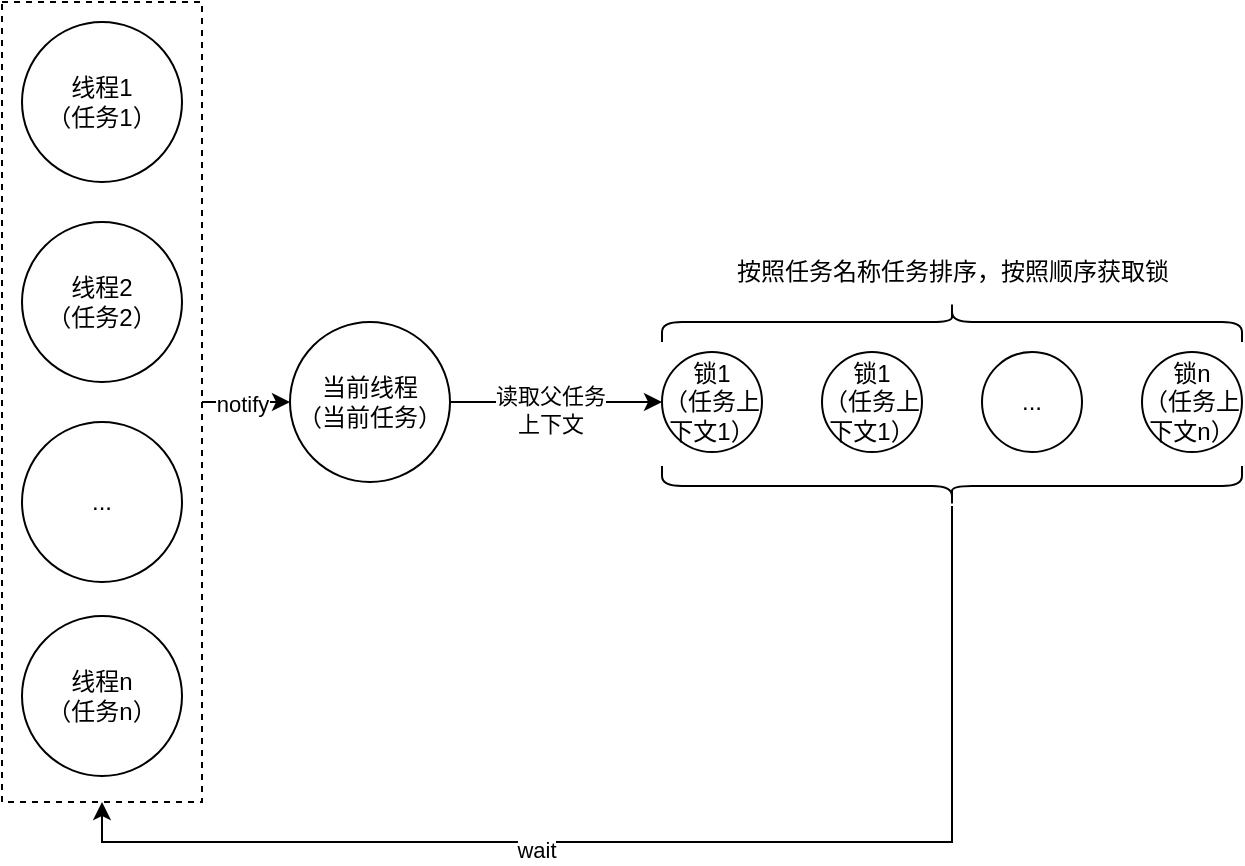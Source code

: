 <mxfile version="22.1.18" type="github">
  <diagram name="第 1 页" id="_XUrh3UBLOdG2CLPe91Y">
    <mxGraphModel dx="1194" dy="606" grid="1" gridSize="10" guides="1" tooltips="1" connect="1" arrows="1" fold="1" page="1" pageScale="1" pageWidth="827" pageHeight="1169" math="0" shadow="0">
      <root>
        <mxCell id="0" />
        <mxCell id="1" parent="0" />
        <mxCell id="_SiXs5mkcGYst8uzlgKZ-18" style="edgeStyle=orthogonalEdgeStyle;rounded=0;orthogonalLoop=1;jettySize=auto;html=1;entryX=0;entryY=0.5;entryDx=0;entryDy=0;" edge="1" parent="1" source="_SiXs5mkcGYst8uzlgKZ-13" target="_SiXs5mkcGYst8uzlgKZ-1">
          <mxGeometry relative="1" as="geometry" />
        </mxCell>
        <mxCell id="_SiXs5mkcGYst8uzlgKZ-19" value="notify" style="edgeLabel;html=1;align=center;verticalAlign=middle;resizable=0;points=[];" vertex="1" connectable="0" parent="_SiXs5mkcGYst8uzlgKZ-18">
          <mxGeometry x="-0.091" y="-1" relative="1" as="geometry">
            <mxPoint as="offset" />
          </mxGeometry>
        </mxCell>
        <mxCell id="_SiXs5mkcGYst8uzlgKZ-13" value="" style="rounded=0;whiteSpace=wrap;html=1;dashed=1;fillColor=none;" vertex="1" parent="1">
          <mxGeometry x="230" y="40" width="100" height="400" as="geometry" />
        </mxCell>
        <mxCell id="_SiXs5mkcGYst8uzlgKZ-15" style="edgeStyle=orthogonalEdgeStyle;rounded=0;orthogonalLoop=1;jettySize=auto;html=1;entryX=0;entryY=0.5;entryDx=0;entryDy=0;" edge="1" parent="1" source="_SiXs5mkcGYst8uzlgKZ-1" target="_SiXs5mkcGYst8uzlgKZ-4">
          <mxGeometry relative="1" as="geometry" />
        </mxCell>
        <mxCell id="_SiXs5mkcGYst8uzlgKZ-16" value="读取父任务&lt;br&gt;上下文" style="edgeLabel;html=1;align=center;verticalAlign=middle;resizable=0;points=[];" vertex="1" connectable="0" parent="_SiXs5mkcGYst8uzlgKZ-15">
          <mxGeometry x="-0.061" y="-4" relative="1" as="geometry">
            <mxPoint as="offset" />
          </mxGeometry>
        </mxCell>
        <mxCell id="_SiXs5mkcGYst8uzlgKZ-1" value="当前线程&lt;br&gt;（当前任务）" style="ellipse;whiteSpace=wrap;html=1;aspect=fixed;" vertex="1" parent="1">
          <mxGeometry x="374" y="200" width="80" height="80" as="geometry" />
        </mxCell>
        <mxCell id="_SiXs5mkcGYst8uzlgKZ-2" value="线程1&lt;br&gt;（任务1）" style="ellipse;whiteSpace=wrap;html=1;aspect=fixed;" vertex="1" parent="1">
          <mxGeometry x="240" y="50" width="80" height="80" as="geometry" />
        </mxCell>
        <mxCell id="_SiXs5mkcGYst8uzlgKZ-3" value="线程2&lt;br&gt;（任务2）" style="ellipse;whiteSpace=wrap;html=1;aspect=fixed;" vertex="1" parent="1">
          <mxGeometry x="240" y="150" width="80" height="80" as="geometry" />
        </mxCell>
        <mxCell id="_SiXs5mkcGYst8uzlgKZ-4" value="锁1&lt;br&gt;（任务上下文1）" style="ellipse;whiteSpace=wrap;html=1;aspect=fixed;" vertex="1" parent="1">
          <mxGeometry x="560" y="215" width="50" height="50" as="geometry" />
        </mxCell>
        <mxCell id="_SiXs5mkcGYst8uzlgKZ-5" value="锁1&lt;br&gt;（任务上下文1）" style="ellipse;whiteSpace=wrap;html=1;aspect=fixed;" vertex="1" parent="1">
          <mxGeometry x="640" y="215" width="50" height="50" as="geometry" />
        </mxCell>
        <mxCell id="_SiXs5mkcGYst8uzlgKZ-6" value="..." style="ellipse;whiteSpace=wrap;html=1;aspect=fixed;" vertex="1" parent="1">
          <mxGeometry x="720" y="215" width="50" height="50" as="geometry" />
        </mxCell>
        <mxCell id="_SiXs5mkcGYst8uzlgKZ-7" value="锁n&lt;br&gt;（任务上下文n）" style="ellipse;whiteSpace=wrap;html=1;aspect=fixed;" vertex="1" parent="1">
          <mxGeometry x="800" y="215" width="50" height="50" as="geometry" />
        </mxCell>
        <mxCell id="_SiXs5mkcGYst8uzlgKZ-8" value="" style="shape=curlyBracket;whiteSpace=wrap;html=1;rounded=1;labelPosition=left;verticalLabelPosition=middle;align=right;verticalAlign=middle;rotation=90;" vertex="1" parent="1">
          <mxGeometry x="695" y="55" width="20" height="290" as="geometry" />
        </mxCell>
        <mxCell id="_SiXs5mkcGYst8uzlgKZ-9" value="按照任务名称任务排序，按照顺序获取锁" style="text;html=1;strokeColor=none;fillColor=none;align=center;verticalAlign=middle;whiteSpace=wrap;rounded=0;" vertex="1" parent="1">
          <mxGeometry x="587.5" y="160" width="235" height="30" as="geometry" />
        </mxCell>
        <mxCell id="_SiXs5mkcGYst8uzlgKZ-14" style="edgeStyle=orthogonalEdgeStyle;rounded=0;orthogonalLoop=1;jettySize=auto;html=1;entryX=0.5;entryY=1;entryDx=0;entryDy=0;" edge="1" parent="1" source="_SiXs5mkcGYst8uzlgKZ-10" target="_SiXs5mkcGYst8uzlgKZ-13">
          <mxGeometry relative="1" as="geometry">
            <Array as="points">
              <mxPoint x="705" y="460" />
              <mxPoint x="280" y="460" />
            </Array>
          </mxGeometry>
        </mxCell>
        <mxCell id="_SiXs5mkcGYst8uzlgKZ-17" value="wait" style="edgeLabel;html=1;align=center;verticalAlign=middle;resizable=0;points=[];" vertex="1" connectable="0" parent="_SiXs5mkcGYst8uzlgKZ-14">
          <mxGeometry x="0.227" y="4" relative="1" as="geometry">
            <mxPoint as="offset" />
          </mxGeometry>
        </mxCell>
        <mxCell id="_SiXs5mkcGYst8uzlgKZ-10" value="" style="shape=curlyBracket;whiteSpace=wrap;html=1;rounded=1;labelPosition=left;verticalLabelPosition=middle;align=right;verticalAlign=middle;rotation=-90;size=0.5;" vertex="1" parent="1">
          <mxGeometry x="695" y="137" width="20" height="290" as="geometry" />
        </mxCell>
        <mxCell id="_SiXs5mkcGYst8uzlgKZ-11" value="..." style="ellipse;whiteSpace=wrap;html=1;aspect=fixed;" vertex="1" parent="1">
          <mxGeometry x="240" y="250" width="80" height="80" as="geometry" />
        </mxCell>
        <mxCell id="_SiXs5mkcGYst8uzlgKZ-12" value="线程n&lt;br&gt;（任务n）" style="ellipse;whiteSpace=wrap;html=1;aspect=fixed;" vertex="1" parent="1">
          <mxGeometry x="240" y="347" width="80" height="80" as="geometry" />
        </mxCell>
      </root>
    </mxGraphModel>
  </diagram>
</mxfile>

